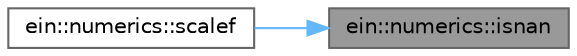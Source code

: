 digraph "ein::numerics::isnan"
{
 // LATEX_PDF_SIZE
  bgcolor="transparent";
  edge [fontname=Helvetica,fontsize=10,labelfontname=Helvetica,labelfontsize=10];
  node [fontname=Helvetica,fontsize=10,shape=box,height=0.2,width=0.4];
  rankdir="RL";
  Node1 [id="Node000001",label="ein::numerics::isnan",height=0.2,width=0.4,color="gray40", fillcolor="grey60", style="filled", fontcolor="black",tooltip=" "];
  Node1 -> Node2 [id="edge1_Node000001_Node000002",dir="back",color="steelblue1",style="solid",tooltip=" "];
  Node2 [id="Node000002",label="ein::numerics::scalef",height=0.2,width=0.4,color="grey40", fillcolor="white", style="filled",URL="$de/df9/namespaceein_1_1numerics.html#a15fad7b053b7e7d49e7488d62843052b",tooltip=" "];
}
